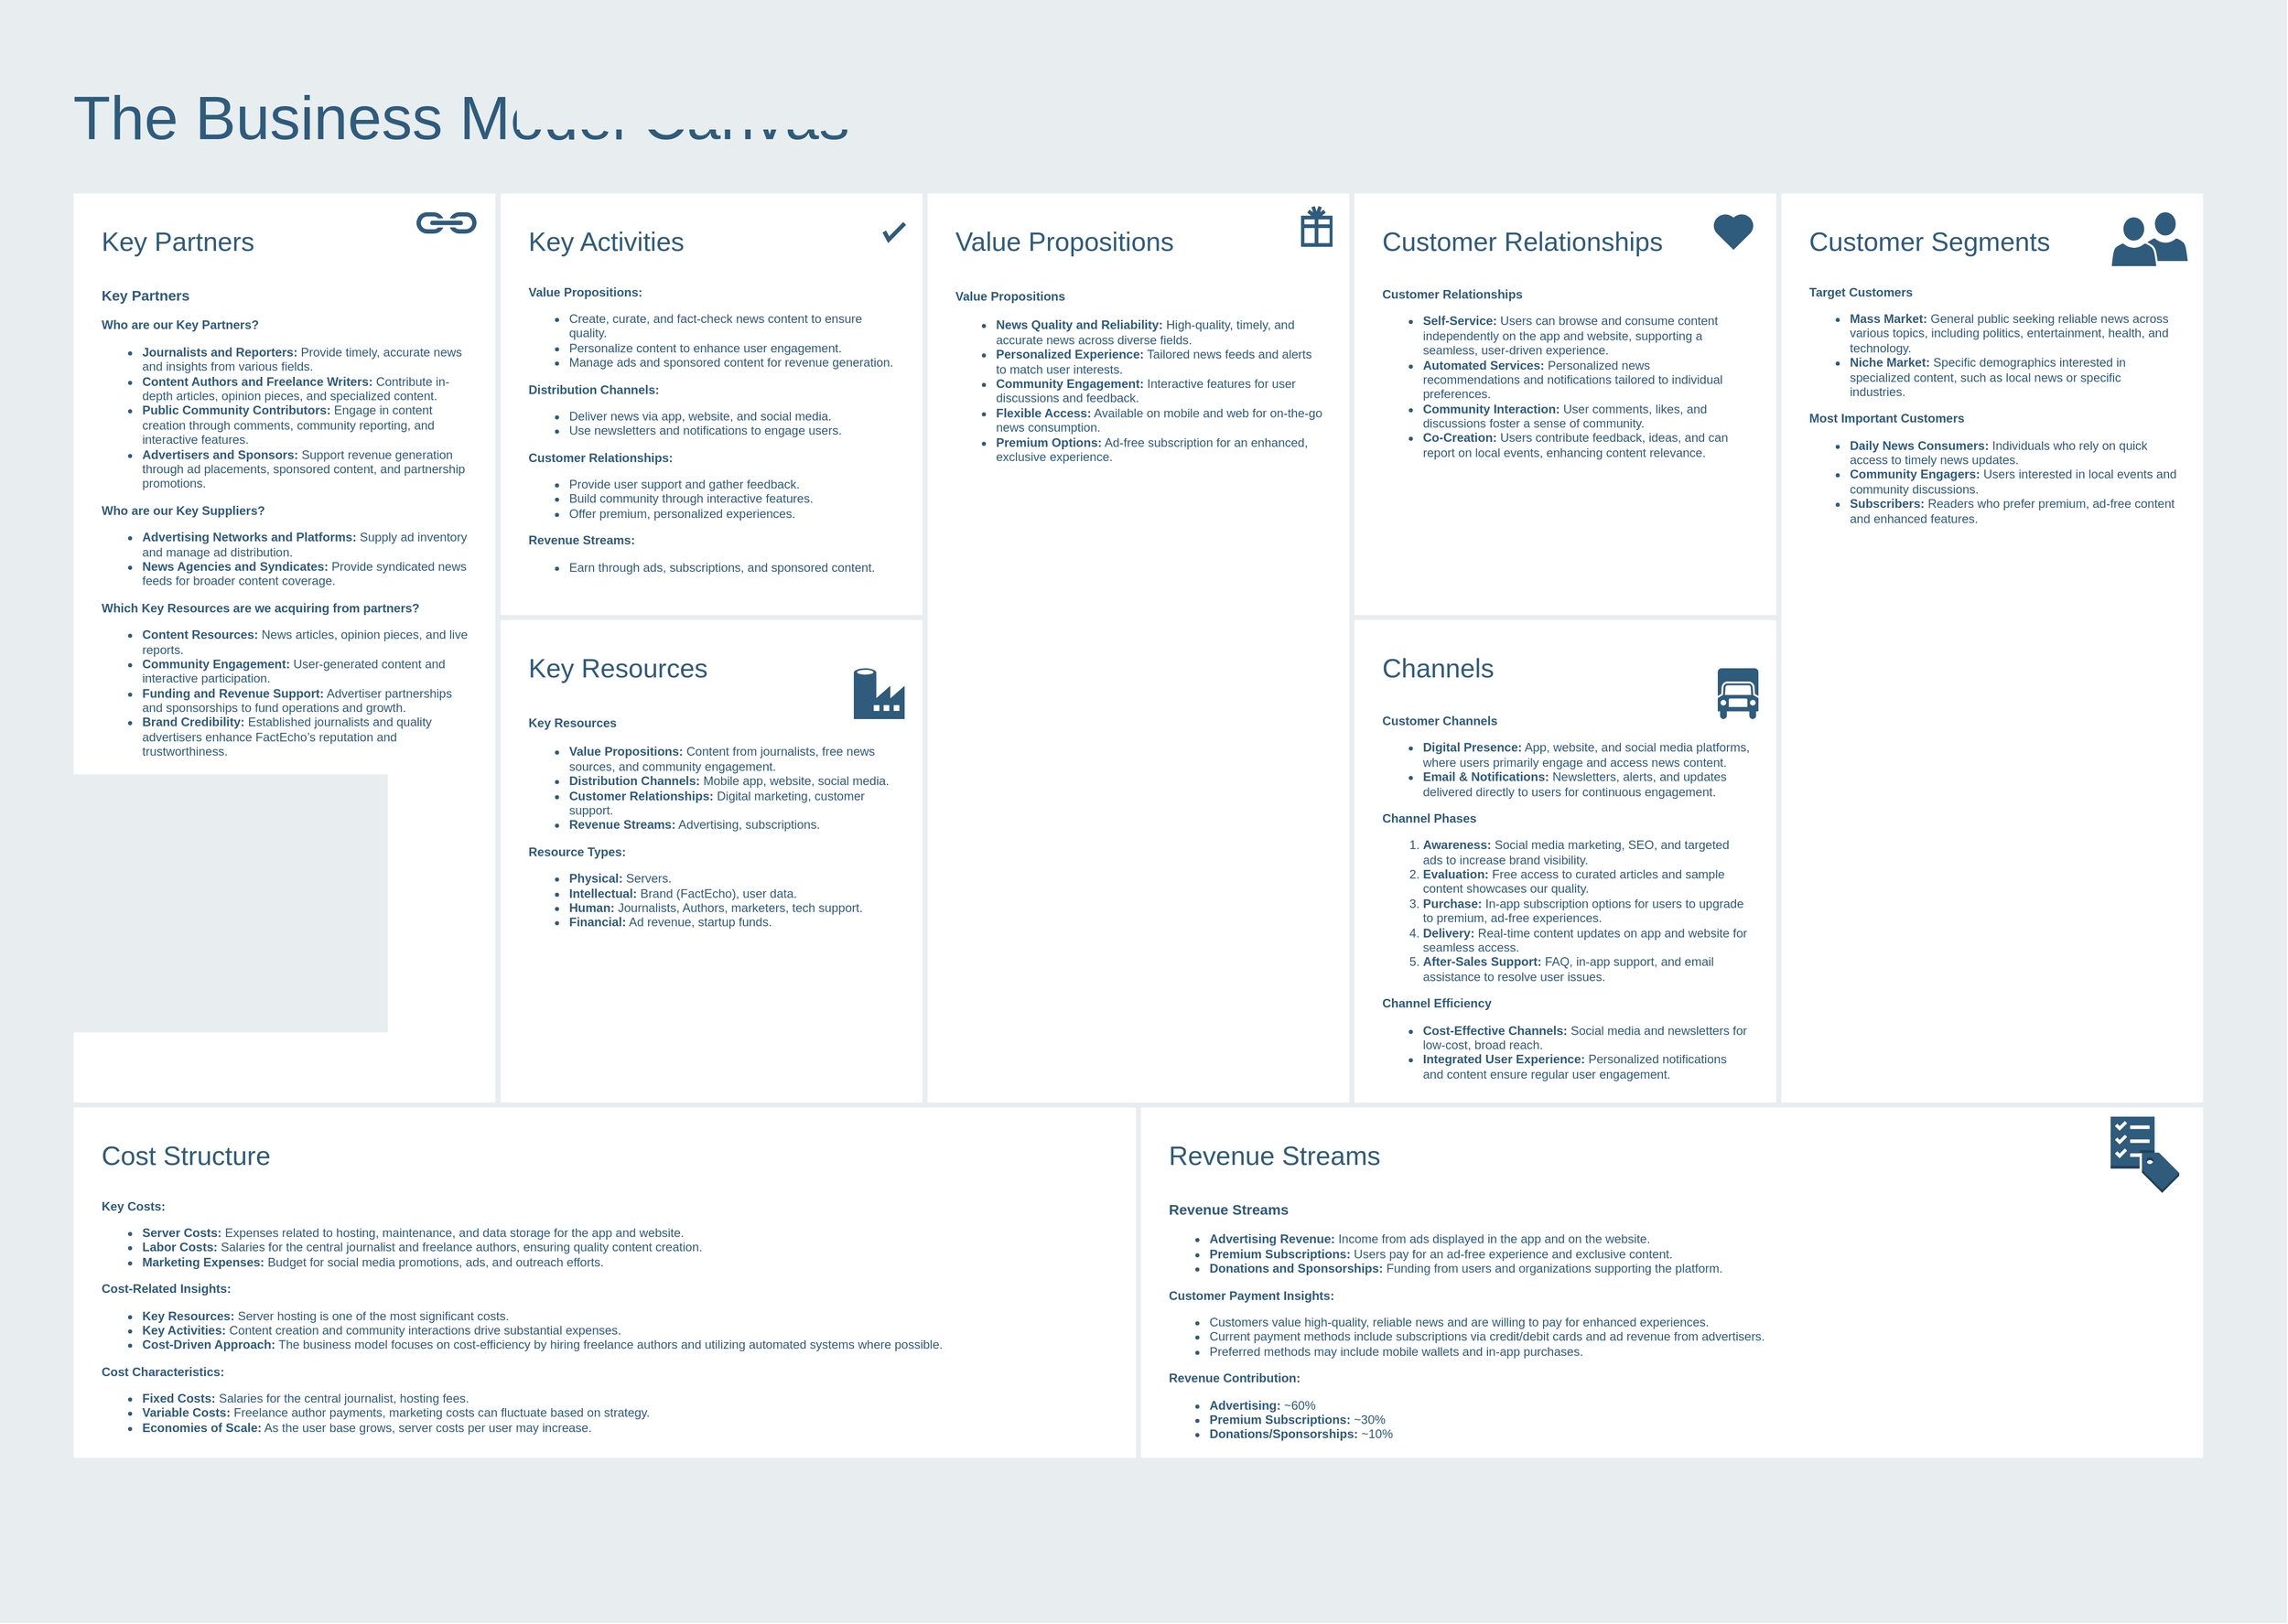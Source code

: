 <mxfile>
    <diagram id="07fea595-8f29-1299-0266-81d95cde20df" name="Page-1">
        <mxGraphModel dx="3152" dy="467" grid="1" gridSize="10" guides="1" tooltips="1" connect="1" arrows="1" fold="1" page="1" pageScale="1" pageWidth="1169" pageHeight="827" background="none" math="0" shadow="0">
            <root>
                <mxCell id="0"/>
                <mxCell id="1" parent="0"/>
                <mxCell id="698" value="" style="rounded=0;whiteSpace=wrap;html=1;shadow=0;labelBackgroundColor=none;strokeColor=none;strokeWidth=3;fillColor=#e8edf0;fontSize=60;fontColor=#2F5B7C;align=left;" parent="1" vertex="1">
                    <mxGeometry x="-2280" y="32" width="2250" height="1598" as="geometry"/>
                </mxCell>
                <mxCell id="699" value="&lt;div style=&quot;font-size: 26px&quot;&gt;&lt;font style=&quot;font-size: 26px&quot;&gt;Customer Relationships&lt;/font&gt;&lt;/div&gt;&lt;div&gt;&lt;strong style=&quot;background-color: initial;&quot;&gt;&lt;br&gt;&lt;/strong&gt;&lt;/div&gt;&lt;div&gt;&lt;strong style=&quot;background-color: initial;&quot;&gt;&lt;br&gt;&lt;/strong&gt;&lt;/div&gt;&lt;div&gt;&lt;span style=&quot;background-color: initial;&quot;&gt;&lt;b&gt;&lt;font style=&quot;font-size: 12px;&quot;&gt;Customer Relationships&lt;/font&gt;&lt;/b&gt;&lt;/span&gt;&lt;/div&gt;&lt;div&gt;&lt;div class=&quot;group/conversation-turn relative flex w-full min-w-0 flex-col agent-turn&quot;&gt;&lt;div class=&quot;flex-col gap-1 md:gap-3&quot;&gt;&lt;div class=&quot;flex max-w-full flex-col flex-grow&quot;&gt;&lt;div data-message-model-slug=&quot;gpt-4o&quot; class=&quot;min-h-8 text-message flex w-full flex-col items-end gap-2 whitespace-normal break-words [.text-message+&amp;amp;]:mt-5&quot; dir=&quot;auto&quot; data-message-id=&quot;518c1004-d701-45a4-ab6c-6a55765a61d5&quot; data-message-author-role=&quot;assistant&quot;&gt;&lt;div class=&quot;flex w-full flex-col gap-1 empty:hidden first:pt-[3px]&quot;&gt;&lt;div class=&quot;markdown prose w-full break-words dark:prose-invert dark&quot;&gt;&lt;ul&gt;&lt;li&gt;&lt;strong&gt;Self-Service:&lt;/strong&gt; Users can browse and consume content independently on the app and website, supporting a seamless, user-driven experience.&lt;/li&gt;&lt;li&gt;&lt;strong&gt;Automated Services:&lt;/strong&gt; Personalized news recommendations and notifications tailored to individual preferences.&lt;/li&gt;&lt;li&gt;&lt;strong&gt;Community Interaction:&lt;/strong&gt; User comments, likes, and discussions foster a sense of community.&lt;/li&gt;&lt;li&gt;&lt;strong&gt;Co-Creation:&lt;/strong&gt; Users contribute feedback, ideas, and can report on local events, enhancing content relevance.&lt;br&gt;&lt;/li&gt;&lt;/ul&gt;&lt;/div&gt;&lt;/div&gt;&lt;/div&gt;&lt;/div&gt;&lt;/div&gt;&lt;/div&gt;&lt;/div&gt;" style="rounded=0;whiteSpace=wrap;html=1;shadow=0;labelBackgroundColor=none;strokeColor=#e8edf0;strokeWidth=5;fillColor=#ffffff;fontSize=12;fontColor=#2F5B7C;align=left;verticalAlign=top;spacing=30;" parent="1" vertex="1">
                    <mxGeometry x="-950" y="220" width="420" height="450" as="geometry"/>
                </mxCell>
                <mxCell id="700" value="&lt;font&gt;&lt;font style=&quot;font-size: 26px&quot;&gt;Key Partners&lt;/font&gt;&lt;br&gt;&lt;/font&gt;&lt;font style=&quot;font-size: 12px&quot;&gt;&lt;br style=&quot;font-size: 12px&quot;&gt;&lt;h3&gt;&lt;strong&gt;Key Partners&lt;/strong&gt;&lt;/h3&gt;&lt;p style=&quot;line-height: 120%;&quot;&gt;&lt;b&gt;Who are our Key Partners?&lt;/b&gt;&lt;/p&gt;&lt;ul style=&quot;line-height: 120%;&quot;&gt;&lt;li&gt;&lt;strong&gt;Journalists and Reporters:&lt;/strong&gt; Provide timely, accurate news and insights from various fields.&lt;/li&gt;&lt;li&gt;&lt;strong&gt;Content Authors and Freelance Writers:&lt;/strong&gt; Contribute in-depth articles, opinion pieces, and specialized content.&lt;/li&gt;&lt;li&gt;&lt;b&gt;Public Community Contributors&lt;/b&gt;&lt;strong&gt;:&lt;/strong&gt; Engage in content creation through comments, community reporting, and interactive features.&lt;/li&gt;&lt;li&gt;&lt;strong&gt;Advertisers and Sponsors:&lt;/strong&gt; Support revenue generation through ad placements, sponsored content, and partnership promotions.&lt;/li&gt;&lt;/ul&gt;&lt;p style=&quot;line-height: 120%;&quot;&gt;&lt;strong&gt;Who are our Key Suppliers?&lt;/strong&gt;&lt;/p&gt;&lt;ul style=&quot;line-height: 120%;&quot;&gt;&lt;li&gt;&lt;strong&gt;Advertising Networks and Platforms:&lt;/strong&gt; Supply ad inventory and manage ad distribution.&lt;/li&gt;&lt;li&gt;&lt;strong&gt;News Agencies and Syndicates:&lt;/strong&gt; Provide syndicated news feeds for broader content coverage.&lt;/li&gt;&lt;/ul&gt;&lt;p style=&quot;line-height: 120%;&quot;&gt;&lt;strong&gt;Which Key Resources are we acquiring from partners?&lt;/strong&gt;&lt;/p&gt;&lt;ul style=&quot;line-height: 120%;&quot;&gt;&lt;li&gt;&lt;b&gt;Content Resources:&lt;/b&gt; News articles, opinion pieces, and live reports.&lt;/li&gt;&lt;li&gt;&lt;strong&gt;Community Engagement:&lt;/strong&gt; User-generated content and interactive participation.&lt;/li&gt;&lt;li&gt;&lt;strong&gt;Funding and Revenue Support:&lt;/strong&gt; Advertiser partnerships and sponsorships to fund operations and growth.&lt;/li&gt;&lt;li&gt;&lt;strong&gt;Brand Credibility:&lt;/strong&gt; Established journalists and quality advertisers enhance FactEcho’s reputation and trustworthiness.&lt;/li&gt;&lt;/ul&gt;&lt;/font&gt;" style="rounded=0;whiteSpace=wrap;html=1;shadow=0;labelBackgroundColor=none;strokeColor=#e8edf0;strokeWidth=5;fillColor=#ffffff;fontSize=12;fontColor=#2F5B7C;align=left;verticalAlign=top;spacing=30;" parent="1" vertex="1">
                    <mxGeometry x="-2210" y="220" width="420" height="900" as="geometry"/>
                </mxCell>
                <mxCell id="701" value="&lt;font&gt;&lt;font style=&quot;font-size: 26px&quot;&gt;Key Activities&lt;/font&gt;&lt;br style=&quot;font-size: 12px&quot;&gt;&lt;/font&gt;&lt;font&gt;&lt;br style=&quot;font-size: 12px&quot;&gt;&lt;div&gt;&lt;p&gt;&lt;strong&gt;Value Propositions:&lt;/strong&gt;&lt;/p&gt;&lt;ul&gt;&lt;li&gt;Create, curate, and fact-check news content to ensure quality.&lt;/li&gt;&lt;li&gt;Personalize content to enhance user engagement.&lt;/li&gt;&lt;li&gt;Manage ads and sponsored content for revenue generation.&lt;/li&gt;&lt;/ul&gt;&lt;p&gt;&lt;strong&gt;Distribution Channels:&lt;/strong&gt;&lt;/p&gt;&lt;ul&gt;&lt;li&gt;Deliver news via app, website, and social media.&lt;/li&gt;&lt;li&gt;Use newsletters and notifications to engage users.&lt;/li&gt;&lt;/ul&gt;&lt;p&gt;&lt;strong&gt;Customer Relationships:&lt;/strong&gt;&lt;/p&gt;&lt;ul&gt;&lt;li&gt;Provide user support and gather feedback.&lt;/li&gt;&lt;li&gt;Build community through interactive features.&lt;/li&gt;&lt;li&gt;Offer premium, personalized experiences.&lt;/li&gt;&lt;/ul&gt;&lt;p&gt;&lt;strong&gt;Revenue Streams:&lt;/strong&gt;&lt;/p&gt;&lt;ul&gt;&lt;li&gt;Earn through ads, subscriptions, and sponsored content.&lt;/li&gt;&lt;/ul&gt;&lt;/div&gt;&lt;/font&gt;" style="rounded=0;whiteSpace=wrap;html=1;shadow=0;labelBackgroundColor=none;strokeColor=#e8edf0;strokeWidth=5;fillColor=#ffffff;fontSize=12;fontColor=#2F5B7C;align=left;verticalAlign=top;spacing=30;" parent="1" vertex="1">
                    <mxGeometry x="-1790" y="220" width="420" height="450" as="geometry"/>
                </mxCell>
                <mxCell id="702" value="&lt;div&gt;&lt;font style=&quot;font-size: 26px&quot;&gt;Key Resources&lt;/font&gt;&lt;/div&gt;&lt;div&gt;&lt;strong style=&quot;background-color: initial;&quot;&gt;&lt;br&gt;&lt;/strong&gt;&lt;/div&gt;&lt;div&gt;&lt;h3&gt;&lt;strong&gt;&lt;font style=&quot;font-size: 12px;&quot;&gt;Key Resources&lt;/font&gt;&lt;/strong&gt;&lt;/h3&gt;&lt;ul&gt;&lt;li&gt;&lt;strong&gt;Value Propositions:&lt;/strong&gt; Content from journalists, free news sources, and community engagement.&lt;/li&gt;&lt;li&gt;&lt;strong&gt;Distribution Channels:&lt;/strong&gt; Mobile app, website, social media.&lt;/li&gt;&lt;li&gt;&lt;strong&gt;Customer Relationships:&lt;/strong&gt; Digital marketing, customer support.&lt;/li&gt;&lt;li&gt;&lt;strong&gt;Revenue Streams:&lt;/strong&gt; Advertising, subscriptions.&lt;/li&gt;&lt;/ul&gt;&lt;p&gt;&lt;strong&gt;Resource Types:&lt;/strong&gt;&lt;/p&gt;&lt;ul&gt;&lt;li&gt;&lt;strong&gt;Physical:&lt;/strong&gt; Servers.&lt;/li&gt;&lt;li&gt;&lt;strong&gt;Intellectual:&lt;/strong&gt; Brand (FactEcho), user data.&lt;/li&gt;&lt;li&gt;&lt;strong&gt;Human:&lt;/strong&gt; Journalists, Authors, marketers, tech support.&lt;/li&gt;&lt;li&gt;&lt;strong&gt;Financial:&lt;/strong&gt; Ad revenue, startup funds.&lt;/li&gt;&lt;/ul&gt;&lt;/div&gt;" style="rounded=0;whiteSpace=wrap;html=1;shadow=0;labelBackgroundColor=none;strokeColor=#e8edf0;strokeWidth=5;fillColor=#ffffff;fontSize=12;fontColor=#2F5B7C;align=left;verticalAlign=top;spacing=30;" parent="1" vertex="1">
                    <mxGeometry x="-1790" y="640" width="420" height="480" as="geometry"/>
                </mxCell>
                <mxCell id="703" value="&lt;div style=&quot;font-size: 26px&quot;&gt;&lt;font style=&quot;font-size: 26px&quot;&gt;Value Propositions&lt;/font&gt;&lt;/div&gt;&lt;div&gt;&lt;br&gt;&lt;/div&gt;&lt;div&gt;&lt;h3&gt;&lt;strong&gt;&lt;font style=&quot;font-size: 12px;&quot;&gt;Value Propositions&lt;/font&gt;&lt;/strong&gt;&lt;/h3&gt;&lt;ul&gt;&lt;li&gt;&lt;strong&gt;News Quality and Reliability:&lt;/strong&gt; High-quality, timely, and accurate news across diverse fields.&lt;/li&gt;&lt;li&gt;&lt;strong&gt;Personalized Experience:&lt;/strong&gt; Tailored news feeds and alerts to match user interests.&lt;/li&gt;&lt;li&gt;&lt;strong&gt;Community Engagement:&lt;/strong&gt; Interactive features for user discussions and feedback.&lt;/li&gt;&lt;li&gt;&lt;strong&gt;Flexible Access:&lt;/strong&gt; Available on mobile and web for on-the-go news consumption.&lt;/li&gt;&lt;li&gt;&lt;strong&gt;Premium Options:&lt;/strong&gt; Ad-free subscription for an enhanced, exclusive experience.&lt;/li&gt;&lt;/ul&gt;&lt;/div&gt;&lt;div style=&quot;font-size: 10px&quot;&gt;&lt;br&gt;&lt;/div&gt;" style="rounded=0;whiteSpace=wrap;html=1;shadow=0;labelBackgroundColor=none;strokeColor=#e8edf0;strokeWidth=5;fillColor=#ffffff;fontSize=12;fontColor=#2F5B7C;align=left;verticalAlign=top;spacing=30;" parent="1" vertex="1">
                    <mxGeometry x="-1370" y="220" width="420" height="900" as="geometry"/>
                </mxCell>
                <mxCell id="704" value="&lt;div&gt;&lt;font style=&quot;font-size: 26px&quot;&gt;Customer Segments&lt;/font&gt;&lt;/div&gt;&lt;div&gt;&lt;br&gt;&lt;/div&gt;&lt;div&gt;&lt;p&gt;&lt;b&gt;Target Customers&lt;/b&gt;&lt;/p&gt;&lt;ul&gt;&lt;li&gt;&lt;strong&gt;Mass Market:&lt;/strong&gt; General public seeking reliable news across various topics, including politics, entertainment, health, and technology.&lt;/li&gt;&lt;li&gt;&lt;strong&gt;Niche Market:&lt;/strong&gt; Specific demographics interested in specialized content, such as local news or specific industries.&lt;/li&gt;&lt;/ul&gt;&lt;p&gt;&lt;strong&gt;Most Important Customers&lt;/strong&gt;&lt;/p&gt;&lt;ul&gt;&lt;li&gt;&lt;strong&gt;Daily News Consumers:&lt;/strong&gt; Individuals who rely on quick access to timely news updates.&lt;/li&gt;&lt;li&gt;&lt;strong&gt;Community Engagers:&lt;/strong&gt; Users interested in local events and community discussions.&lt;/li&gt;&lt;li&gt;&lt;strong&gt;Subscribers:&lt;/strong&gt; Readers who prefer premium, ad-free content and enhanced features.&lt;/li&gt;&lt;/ul&gt;&lt;/div&gt;" style="rounded=0;whiteSpace=wrap;html=1;shadow=0;labelBackgroundColor=none;strokeColor=#e8edf0;strokeWidth=5;fillColor=#ffffff;fontSize=12;fontColor=#2F5B7C;align=left;verticalAlign=top;spacing=30;" parent="1" vertex="1">
                    <mxGeometry x="-530" y="220" width="420" height="900" as="geometry"/>
                </mxCell>
                <mxCell id="705" value="&lt;div&gt;&lt;font style=&quot;font-size: 26px&quot;&gt;Channels&lt;/font&gt;&lt;/div&gt;&lt;div&gt;&lt;strong style=&quot;background-color: initial;&quot;&gt;&lt;br&gt;&lt;/strong&gt;&lt;/div&gt;&lt;div&gt;&lt;strong style=&quot;background-color: initial;&quot;&gt;&lt;br&gt;&lt;/strong&gt;&lt;/div&gt;&lt;div&gt;&lt;strong style=&quot;background-color: initial;&quot;&gt;Customer Channels&lt;/strong&gt;&lt;/div&gt;&lt;div&gt;&lt;ul&gt;&lt;li&gt;&lt;strong&gt;Digital Presence:&lt;/strong&gt; App, website, and social media platforms, where users primarily engage and access news content.&lt;/li&gt;&lt;li&gt;&lt;strong&gt;Email &amp;amp; Notifications:&lt;/strong&gt; Newsletters, alerts, and updates delivered directly to users for continuous engagement.&lt;/li&gt;&lt;/ul&gt;&lt;p&gt;&lt;strong&gt;Channel Phases&lt;/strong&gt;&lt;/p&gt;&lt;ol&gt;&lt;li&gt;&lt;strong&gt;Awareness:&lt;/strong&gt; Social media marketing, SEO, and targeted ads to increase brand visibility.&lt;/li&gt;&lt;li&gt;&lt;strong&gt;Evaluation:&lt;/strong&gt; Free access to curated articles and sample content showcases our quality.&lt;/li&gt;&lt;li&gt;&lt;strong&gt;Purchase:&lt;/strong&gt; In-app subscription options for users to upgrade to premium, ad-free experiences.&lt;/li&gt;&lt;li&gt;&lt;strong&gt;Delivery:&lt;/strong&gt; Real-time content updates on app and website for seamless access.&lt;/li&gt;&lt;li&gt;&lt;strong&gt;After-Sales Support:&lt;/strong&gt; FAQ, in-app support, and email assistance to resolve user issues.&lt;/li&gt;&lt;/ol&gt;&lt;p&gt;&lt;strong&gt;Channel Efficiency&lt;/strong&gt;&lt;/p&gt;&lt;ul&gt;&lt;li&gt;&lt;strong&gt;Cost-Effective Channels:&lt;/strong&gt; Social media and newsletters for low-cost, broad reach.&lt;/li&gt;&lt;li&gt;&lt;strong&gt;Integrated User Experience:&lt;/strong&gt; Personalized notifications and content ensure regular user engagement.&lt;/li&gt;&lt;/ul&gt;&lt;/div&gt;&lt;div style=&quot;font-size: 10px&quot;&gt;&lt;br&gt;&lt;/div&gt;" style="rounded=0;whiteSpace=wrap;html=1;shadow=0;labelBackgroundColor=none;strokeColor=#e8edf0;strokeWidth=5;fillColor=#ffffff;fontSize=12;fontColor=#2F5B7C;align=left;verticalAlign=top;spacing=30;" parent="1" vertex="1">
                    <mxGeometry x="-950" y="640" width="420" height="480" as="geometry"/>
                </mxCell>
                <mxCell id="706" value="&lt;div style=&quot;font-size: 26px&quot;&gt;&lt;font style=&quot;font-size: 26px&quot;&gt;Cost Structure&lt;/font&gt;&lt;/div&gt;&lt;div&gt;&lt;br&gt;&lt;/div&gt;&lt;div&gt;&lt;p&gt;&lt;strong&gt;Key Costs:&lt;/strong&gt;&lt;/p&gt;&lt;ul&gt;&lt;li&gt;&lt;strong&gt;Server Costs:&lt;/strong&gt; Expenses related to hosting, maintenance, and data storage for the app and website.&lt;/li&gt;&lt;li&gt;&lt;strong&gt;Labor Costs:&lt;/strong&gt; Salaries for the central journalist and freelance authors, ensuring quality content creation.&lt;/li&gt;&lt;li&gt;&lt;strong&gt;Marketing Expenses:&lt;/strong&gt; Budget for social media promotions, ads, and outreach efforts.&lt;/li&gt;&lt;/ul&gt;&lt;p&gt;&lt;strong&gt;Cost-Related Insights:&lt;/strong&gt;&lt;/p&gt;&lt;ul&gt;&lt;li&gt;&lt;strong&gt;Key Resources:&lt;/strong&gt; Server hosting is one of the most significant costs.&lt;/li&gt;&lt;li&gt;&lt;strong&gt;Key Activities:&lt;/strong&gt; Content creation and community interactions drive substantial expenses.&lt;/li&gt;&lt;li&gt;&lt;strong&gt;Cost-Driven Approach:&lt;/strong&gt; The business model focuses on cost-efficiency by hiring freelance authors and utilizing automated systems where possible.&lt;/li&gt;&lt;/ul&gt;&lt;p&gt;&lt;strong&gt;Cost Characteristics:&lt;/strong&gt;&lt;/p&gt;&lt;ul&gt;&lt;li&gt;&lt;strong&gt;Fixed Costs:&lt;/strong&gt; Salaries for the central journalist, hosting fees.&lt;/li&gt;&lt;li&gt;&lt;strong&gt;Variable Costs:&lt;/strong&gt; Freelance author payments, marketing costs can fluctuate based on strategy.&lt;/li&gt;&lt;li&gt;&lt;strong&gt;Economies of Scale:&lt;/strong&gt; As the user base grows, server costs per user may increase.&lt;br&gt;&lt;/li&gt;&lt;/ul&gt;&lt;/div&gt;" style="rounded=0;whiteSpace=wrap;html=1;shadow=0;labelBackgroundColor=none;strokeColor=#e8edf0;strokeWidth=5;fillColor=#ffffff;fontSize=12;fontColor=#2F5B7C;align=left;verticalAlign=top;spacing=30;" parent="1" vertex="1">
                    <mxGeometry x="-2210" y="1120" width="1050" height="350" as="geometry"/>
                </mxCell>
                <mxCell id="707" value="&lt;div style=&quot;font-size: 26px&quot;&gt;&lt;font style=&quot;font-size: 26px&quot;&gt;Revenue Streams&lt;/font&gt;&lt;/div&gt;&lt;div&gt;&lt;br&gt;&lt;/div&gt;&lt;div&gt;&lt;h3&gt;&lt;strong&gt;Revenue Streams&lt;/strong&gt;&lt;/h3&gt;&lt;ul&gt;&lt;li&gt;&lt;strong&gt;Advertising Revenue:&lt;/strong&gt; Income from ads displayed in the app and on the website.&lt;/li&gt;&lt;li&gt;&lt;strong&gt;Premium Subscriptions:&lt;/strong&gt; Users pay for an ad-free experience and exclusive content.&lt;/li&gt;&lt;li&gt;&lt;strong&gt;Donations and Sponsorships:&lt;/strong&gt; Funding from users and organizations supporting the platform.&lt;/li&gt;&lt;/ul&gt;&lt;p&gt;&lt;strong&gt;Customer Payment Insights:&lt;/strong&gt;&lt;/p&gt;&lt;ul&gt;&lt;li&gt;Customers value high-quality, reliable news and are willing to pay for enhanced experiences.&lt;/li&gt;&lt;li&gt;Current payment methods include subscriptions via credit/debit cards and ad revenue from advertisers.&lt;/li&gt;&lt;li&gt;Preferred methods may include mobile wallets and in-app purchases.&lt;/li&gt;&lt;/ul&gt;&lt;p&gt;&lt;strong&gt;Revenue Contribution:&lt;/strong&gt;&lt;/p&gt;&lt;ul&gt;&lt;li&gt;&lt;strong&gt;Advertising:&lt;/strong&gt; ~60%&lt;/li&gt;&lt;li&gt;&lt;strong&gt;Premium Subscriptions:&lt;/strong&gt; ~30%&lt;/li&gt;&lt;li&gt;&lt;strong&gt;Donations/Sponsorships:&lt;/strong&gt; ~10%&lt;/li&gt;&lt;/ul&gt;&lt;/div&gt;" style="rounded=0;whiteSpace=wrap;html=1;shadow=0;labelBackgroundColor=none;strokeColor=#e8edf0;strokeWidth=5;fillColor=#ffffff;fontSize=12;fontColor=#2F5B7C;align=left;verticalAlign=top;spacing=30;" parent="1" vertex="1">
                    <mxGeometry x="-1160" y="1120" width="1050" height="350" as="geometry"/>
                </mxCell>
                <mxCell id="708" value="The Business Model Canvas&lt;br&gt;" style="text;html=1;resizable=0;points=[];autosize=1;align=left;verticalAlign=top;spacingTop=-4;fontSize=60;fontColor=#2F5B7C;" parent="1" vertex="1">
                    <mxGeometry x="-2210" y="110" width="780" height="70" as="geometry"/>
                </mxCell>
                <mxCell id="709" value="" style="html=1;verticalLabelPosition=bottom;labelBackgroundColor=#ffffff;verticalAlign=top;shadow=0;dashed=0;strokeWidth=4;shape=mxgraph.ios7.misc.check;strokeColor=#2F5B7C;fillColor=#ffffff;gradientColor=none;fontSize=12;fontColor=#2F5B7C;align=left;" parent="1" vertex="1">
                    <mxGeometry x="-1410" y="252" width="20" height="16" as="geometry"/>
                </mxCell>
                <mxCell id="710" value="" style="shape=mxgraph.signs.travel.present;html=1;fillColor=#2F5B7C;strokeColor=none;verticalLabelPosition=bottom;verticalAlign=top;align=center;shadow=0;labelBackgroundColor=none;fontSize=12;fontColor=#2F5B7C;" parent="1" vertex="1">
                    <mxGeometry x="-1000" y="235" width="31" height="40" as="geometry"/>
                </mxCell>
                <mxCell id="711" value="" style="html=1;verticalLabelPosition=bottom;labelBackgroundColor=#ffffff;verticalAlign=top;strokeWidth=3;strokeColor=none;fillColor=#2F5B7C;shadow=0;dashed=0;shape=mxgraph.ios7.icons.heart;fontSize=12;fontColor=#2F5B7C;align=left;" parent="1" vertex="1">
                    <mxGeometry x="-595.0" y="242" width="41" height="36" as="geometry"/>
                </mxCell>
                <mxCell id="715" value="" style="shadow=0;dashed=0;html=1;strokeColor=none;labelPosition=center;verticalLabelPosition=bottom;verticalAlign=top;shape=mxgraph.mscae.cloud.data_factory;fillColor=#2F5B7C;labelBackgroundColor=none;fontSize=10;fontColor=#2F5B7C;align=left;" parent="1" vertex="1">
                    <mxGeometry x="-1440" y="690" width="50" height="50" as="geometry"/>
                </mxCell>
                <mxCell id="716" value="" style="shape=mxgraph.signs.transportation.truck_6;html=1;fillColor=#2F5B7C;strokeColor=none;verticalLabelPosition=bottom;verticalAlign=top;align=center;shadow=0;labelBackgroundColor=none;fontSize=10;fontColor=#2F5B7C;aspect=fixed;" parent="1" vertex="1">
                    <mxGeometry x="-590" y="690" width="40" height="50" as="geometry"/>
                </mxCell>
                <mxCell id="717" value="" style="shape=image;html=1;verticalAlign=top;verticalLabelPosition=bottom;labelBackgroundColor=#ffffff;imageAspect=0;aspect=fixed;image=https://cdn4.iconfinder.com/data/icons/evil-icons-user-interface/64/price-128.png;shadow=0;strokeColor=#e8edf0;strokeWidth=3;fillColor=#2F5B7C;gradientColor=none;fontSize=10;fontColor=#2F5B7C;align=left;" parent="1" vertex="1">
                    <mxGeometry x="-1226" y="1140" width="58" height="58" as="geometry"/>
                </mxCell>
                <mxCell id="718" value="" style="dashed=0;html=1;shape=mxgraph.aws3.checklist_cost;fillColor=#2F5B7C;gradientColor=none;shadow=0;labelBackgroundColor=none;strokeColor=none;strokeWidth=3;fontSize=10;fontColor=#2F5B7C;align=left;" parent="1" vertex="1">
                    <mxGeometry x="-203.5" y="1131.5" width="67.5" height="75" as="geometry"/>
                </mxCell>
                <mxCell id="719" value="" style="shadow=0;dashed=0;html=1;strokeColor=none;fillColor=#2F5B7C;labelPosition=center;verticalLabelPosition=bottom;verticalAlign=top;outlineConnect=0;shape=mxgraph.office.concepts.link;labelBackgroundColor=none;fontSize=10;fontColor=#000000;align=left;" parent="1" vertex="1">
                    <mxGeometry x="-1871" y="241" width="61" height="21" as="geometry"/>
                </mxCell>
                <mxCell id="720" value="" style="group" parent="1" vertex="1" connectable="0">
                    <mxGeometry x="-203.5" y="245" width="69" height="50" as="geometry"/>
                </mxCell>
                <mxCell id="721" value="" style="shadow=0;dashed=0;html=1;strokeColor=#FFFFFF;labelPosition=center;verticalLabelPosition=bottom;verticalAlign=top;outlineConnect=0;shape=mxgraph.office.users.user;fillColor=#2F5B7C;labelBackgroundColor=none;fontSize=10;fontColor=#000000;align=left;strokeWidth=2;" parent="720" vertex="1">
                    <mxGeometry x="31" y="-5" width="46" height="50" as="geometry"/>
                </mxCell>
                <mxCell id="722" value="" style="shadow=0;dashed=0;html=1;strokeColor=#FFFFFF;labelPosition=center;verticalLabelPosition=bottom;verticalAlign=top;outlineConnect=0;shape=mxgraph.office.users.user;fillColor=#2F5B7C;labelBackgroundColor=none;fontSize=10;fontColor=#000000;align=left;strokeWidth=2;" parent="720" vertex="1">
                    <mxGeometry width="46" height="50" as="geometry"/>
                </mxCell>
            </root>
        </mxGraphModel>
    </diagram>
</mxfile>